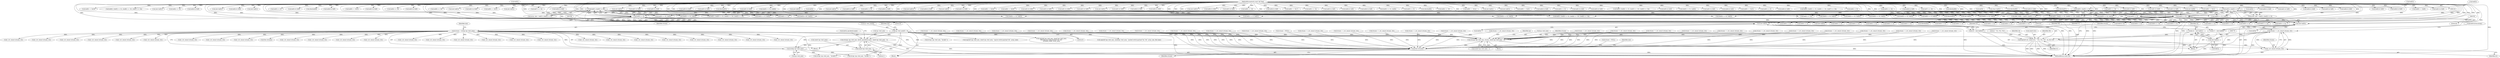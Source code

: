 digraph "0_radare2_f41e941341e44aa86edd4483c4487ec09a074257@pointer" {
"1000805" [label="(Call,strasm = r_str_concat (strasm, str))"];
"1000807" [label="(Call,r_str_concat (strasm, str))"];
"1000375" [label="(Call,strasm = strdup (op->buf_asm))"];
"1000377" [label="(Call,strdup (op->buf_asm))"];
"1000360" [label="(Call,strncpy (op->buf_asm, dalvik_opcodes[i].name, sizeof (op->buf_asm) - 1))"];
"1000159" [label="(Call,op->buf_asm[0] = 0)"];
"1000369" [label="(Call,sizeof (op->buf_asm) - 1)"];
"1000797" [label="(Call,snprintf (str, sizeof (str), \" v%i, v%i, v%i\", vA, vB, vC))"];
"1000776" [label="(Call,vA = (int) buf[1])"];
"1000778" [label="(Call,(int) buf[1])"];
"1000129" [label="(MethodParameterIn,const ut8 *buf)"];
"1000783" [label="(Call,vB = (int) buf[2])"];
"1000785" [label="(Call,(int) buf[2])"];
"1000183" [label="(Call,buf[2] | (buf[3] << 8))"];
"1000187" [label="(Call,buf[3] << 8)"];
"1000246" [label="(Call,buf[2] | (buf[3] << 8))"];
"1000250" [label="(Call,buf[3] << 8)"];
"1000288" [label="(Call,buf[2] | (buf[3] << 8))"];
"1000292" [label="(Call,buf[3] << 8)"];
"1000790" [label="(Call,vC = (int) buf[3])"];
"1000792" [label="(Call,(int) buf[3])"];
"1002136" [label="(Call,strncpy (op->buf_asm, strasm, sizeof (op->buf_asm) - 1))"];
"1002198" [label="(Call,free (strasm))"];
"1000801" [label="(Literal,\" v%i, v%i, v%i\")"];
"1001909" [label="(Call,buf[3] << 8)"];
"1000769" [label="(Call,strasm = r_str_concat (strasm, str))"];
"1000666" [label="(Call,buf[0] == 0x19)"];
"1000778" [label="(Call,(int) buf[1])"];
"1000195" [label="(Call,buf[4] | (buf[5] << 8) | (buf[6] << 16) | (buf[7] << 24))"];
"1000498" [label="(Call,(int) buf[1])"];
"1002198" [label="(Call,free (strasm))"];
"1000600" [label="(Call,buf[4] << 16)"];
"1002135" [label="(Block,)"];
"1002127" [label="(Call,strasm = NULL)"];
"1001306" [label="(Call,buf[4] & 0x0f)"];
"1000382" [label="(Identifier,size)"];
"1001258" [label="(Call,buf[3] << 8)"];
"1000897" [label="(Call,strasm = r_str_concat (strasm, str))"];
"1000438" [label="(Call,buf[3] << 8)"];
"1000430" [label="(Call,(int) buf[1])"];
"1001103" [label="(Call,buf[4] & 0x0f)"];
"1001188" [label="(Call,strasm = r_str_concat (strasm, str))"];
"1001198" [label="(Call,(int) buf[1])"];
"1000883" [label="(Call,strasm = r_str_concat (strasm, str))"];
"1000866" [label="(Call,(buf[3] << 8) | buf[2])"];
"1000489" [label="(Call,strasm = r_str_concat (strasm, str))"];
"1000716" [label="(Call,(llint)buf[3])"];
"1000251" [label="(Call,buf[3])"];
"1000809" [label="(Identifier,str)"];
"1001217" [label="(Call,buf[5] << 8)"];
"1001158" [label="(Call,buf[5] & 0x0f)"];
"1000724" [label="(Call,(llint)buf[4])"];
"1001109" [label="(Call,buf[4] & 0xf0)"];
"1001502" [label="(Call,r_str_concat (strasm, str))"];
"1001789" [label="(Call,(buf[3] << 8) | buf[2])"];
"1000378" [label="(Call,op->buf_asm)"];
"1000131" [label="(Block,)"];
"1001651" [label="(Call,buf[0] == 0x23)"];
"1000423" [label="(Call,r_str_concat (strasm, str))"];
"1001364" [label="(Call,r_str_concat (strasm, str))"];
"1001062" [label="(Call,buf[1] & 0x0f)"];
"1000798" [label="(Identifier,str)"];
"1000558" [label="(Call,buf[3] << 8)"];
"1000785" [label="(Call,(int) buf[2])"];
"1000777" [label="(Identifier,vA)"];
"1000188" [label="(Call,buf[3])"];
"1002199" [label="(Identifier,strasm)"];
"1000966" [label="(Call,buf[4] << 16)"];
"1001342" [label="(Call,buf[5] & 0x0f)"];
"1001389" [label="(Call,(buf[3] << 8) | buf[2])"];
"1001636" [label="(Call,buf[3] << 8)"];
"1000181" [label="(Call,array_size = buf[2] | (buf[3] << 8))"];
"1002150" [label="(Identifier,op)"];
"1000311" [label="(Call,buf[6] << 16)"];
"1000321" [label="(Call,snprintf (op->buf_asm, sizeof (op->buf_asm),\n\t\t\t\t\t\"fill-array-data-payload %d, %d\",\n\t\t\t\t\telem_width, array_size))"];
"1001782" [label="(Call,(int) buf[1])"];
"1000421" [label="(Call,strasm = r_str_concat (strasm, str))"];
"1000377" [label="(Call,strdup (op->buf_asm))"];
"1001619" [label="(Call,buf[1] & 0x0f)"];
"1001440" [label="(Call,buf[0] == 0x22)"];
"1000700" [label="(Call,(int) buf[1])"];
"1000361" [label="(Call,op->buf_asm)"];
"1000246" [label="(Call,buf[2] | (buf[3] << 8))"];
"1000955" [label="(Call,buf[2] | (buf[3] << 8) | (buf[4] << 16) | (buf[5] << 24))"];
"1001004" [label="(Call,buf[3] << 8)"];
"1001003" [label="(Call,buf[3] << 8 | buf[2])"];
"1000316" [label="(Call,buf[7] << 24)"];
"1002018" [label="(Call,buf[4] & 0xf0)"];
"1000807" [label="(Call,r_str_concat (strasm, str))"];
"1000165" [label="(Literal,0)"];
"1000463" [label="(Call,buf[3] << 8)"];
"1000594" [label="(Call,buf[3] << 8)"];
"1001573" [label="(Call,(int) buf[1])"];
"1000804" [label="(Identifier,vC)"];
"1001509" [label="(Call,buf[1] & 0x0f)"];
"1000247" [label="(Call,buf[2])"];
"1001051" [label="(Call,strasm = r_str_concat (strasm, str))"];
"1001030" [label="(Call,buf[2] | (buf[3] << 8) | (buf[4] << 16) | (buf[5] << 24))"];
"1000289" [label="(Call,buf[2])"];
"1001318" [label="(Call,buf[5] & 0x0f)"];
"1000917" [label="(Call,strasm = r_str_concat (strasm, str))"];
"1000909" [label="(Call,buf[3] << 8)"];
"1001179" [label="(Call,r_str_concat (strasm, str))"];
"1001969" [label="(Call,buf[5] & 0x0f)"];
"1000509" [label="(Call,strasm = r_str_concat (strasm, str))"];
"1001635" [label="(Call,(buf[3] << 8) | buf[2])"];
"1002137" [label="(Call,op->buf_asm)"];
"1000216" [label="(Call,snprintf (op->buf_asm, sizeof(op->buf_asm), \"packed-switch-payload %d, %d\", array_size, first_key))"];
"1000360" [label="(Call,strncpy (op->buf_asm, dalvik_opcodes[i].name, sizeof (op->buf_asm) - 1))"];
"1001612" [label="(Call,r_str_concat (strasm, str))"];
"1001348" [label="(Call,buf[5] & 0xf0)"];
"1000790" [label="(Call,vC = (int) buf[3])"];
"1000732" [label="(Call,(llint)buf[5])"];
"1000850" [label="(Call,buf[1] & 0x0f)"];
"1000944" [label="(Call,strasm = r_str_concat (strasm, str))"];
"1001800" [label="(Call,(buf[5] << 8) | buf[4])"];
"1000636" [label="(Call,strasm = r_str_concat (strasm, str))"];
"1001747" [label="(Call,buf[2] << 24)"];
"1000808" [label="(Identifier,strasm)"];
"1001382" [label="(Call,(int) buf[1])"];
"1000359" [label="(Block,)"];
"1001070" [label="(Call,buf[3] << 8)"];
"1001205" [label="(Call,(buf[3] << 8) | buf[2])"];
"1000805" [label="(Call,strasm = r_str_concat (strasm, str))"];
"1000814" [label="(Call,(int) buf[1])"];
"1002024" [label="(Call,buf[5] & 0x0f)"];
"1000375" [label="(Call,strasm = strdup (op->buf_asm))"];
"1001790" [label="(Call,buf[3] << 8)"];
"1000474" [label="(Call,buf[5] << 8)"];
"1001926" [label="(Call,buf[4] & 0x0f)"];
"1000843" [label="(Call,r_str_concat (strasm, str))"];
"1000936" [label="(Call,buf[3] << 8)"];
"1000286" [label="(Call,elem_width = buf[2] | (buf[3] << 8))"];
"1000455" [label="(Call,r_str_concat (strasm, str))"];
"1001722" [label="(Call,(int) buf[1])"];
"1001275" [label="(Call,buf[4] & 0x0f)"];
"1000548" [label="(Call,(int) buf[1])"];
"1000985" [label="(Call,buf[1] & 0x0f)"];
"1000655" [label="(Call,buf[2] << 16)"];
"1002054" [label="(Call,buf[0] == 0x24)"];
"1001646" [label="(Call,buf[0] == 0x20)"];
"1000526" [label="(Call,buf[1] & 0xf0)"];
"1001164" [label="(Call,buf[5] & 0xf0)"];
"1001715" [label="(Call,r_str_concat (strasm, str))"];
"1001053" [label="(Call,r_str_concat (strasm, str))"];
"1000370" [label="(Call,sizeof (op->buf_asm))"];
"1000978" [label="(Call,r_str_concat (strasm, str))"];
"1000374" [label="(Literal,1)"];
"1000408" [label="(Call,buf[1] & 0xf0)"];
"1000858" [label="(Call,buf[1] & 0xf0)"];
"1000250" [label="(Call,buf[3] << 8)"];
"1001021" [label="(Call,(int) buf[1])"];
"1001249" [label="(Call,buf[1] & 0xf0)"];
"1001566" [label="(Call,r_str_concat (strasm, str))"];
"1001152" [label="(Call,buf[4] & 0xf0)"];
"1001091" [label="(Call,buf[4] & 0x0f)"];
"1000828" [label="(Call,(int) buf[3])"];
"1000191" [label="(Literal,8)"];
"1001525" [label="(Call,(buf[3]<<8) | buf[2])"];
"1001257" [label="(Call,(buf[3] << 8) | buf[2])"];
"1000791" [label="(Identifier,vC)"];
"1000926" [label="(Call,(int) buf[1])"];
"1001944" [label="(Call,buf[4] & 0xf0)"];
"1000511" [label="(Call,r_str_concat (strasm, str))"];
"1002036" [label="(Call,buf[1] & 0x0f)"];
"1001373" [label="(Call,strasm = r_str_concat (strasm, str))"];
"1000206" [label="(Call,buf[6] << 16)"];
"1000908" [label="(Call,buf[3] << 8 | buf[2])"];
"1001312" [label="(Call,buf[4] & 0xf0)"];
"1000802" [label="(Identifier,vA)"];
"1000792" [label="(Call,(int) buf[3])"];
"1000611" [label="(Call,buf[0] == 0x17)"];
"1000187" [label="(Call,buf[3] << 8)"];
"1000971" [label="(Call,buf[5] << 24)"];
"1000557" [label="(Call,(buf[3] << 8) | buf[2])"];
"1001999" [label="(Call,buf[5] & 0xf0)"];
"1001293" [label="(Call,buf[4] & 0xf0)"];
"1001981" [label="(Call,buf[4] & 0x0f)"];
"1000473" [label="(Call,(buf[5] << 8) | buf[4])"];
"1000305" [label="(Call,buf[5] << 8)"];
"1000740" [label="(Call,(llint)buf[6])"];
"1001713" [label="(Call,strasm = r_str_concat (strasm, str))"];
"1001041" [label="(Call,buf[4] << 16)"];
"1000292" [label="(Call,buf[3] << 8)"];
"1001069" [label="(Call,(buf[3] << 8) | buf[2])"];
"1001399" [label="(Call,buf[0] == 0x1a)"];
"1000582" [label="(Call,(int) buf[1])"];
"1000784" [label="(Identifier,vB)"];
"1000935" [label="(Call,buf[3] << 8 | buf[2])"];
"1000645" [label="(Call,(int) buf[1])"];
"1000946" [label="(Call,r_str_concat (strasm, str))"];
"1000976" [label="(Call,strasm = r_str_concat (strasm, str))"];
"1000129" [label="(MethodParameterIn,const ut8 *buf)"];
"1001435" [label="(Call,buf[0] == 0x1f)"];
"1000539" [label="(Call,strasm = r_str_concat (strasm, str))"];
"1000803" [label="(Identifier,vB)"];
"1001888" [label="(Call,strasm = r_str_concat (strasm, str))"];
"1001957" [label="(Call,buf[4] & 0x0f)"];
"1000376" [label="(Identifier,strasm)"];
"1000885" [label="(Call,r_str_concat (strasm, str))"];
"1000200" [label="(Call,buf[5] << 8)"];
"1000797" [label="(Call,snprintf (str, sizeof (str), \" v%i, v%i, v%i\", vA, vB, vC))"];
"1000993" [label="(Call,buf[1] & 0xf0)"];
"1001134" [label="(Call,buf[5] & 0x0f)"];
"1001731" [label="(Call,buf[5] | (buf[4] << 8) | (buf[3] << 16) | (buf[2] << 24))"];
"1002136" [label="(Call,strncpy (op->buf_asm, strasm, sizeof (op->buf_asm) - 1))"];
"1001993" [label="(Call,buf[5] & 0x0f)"];
"1000794" [label="(Call,buf[3])"];
"1001610" [label="(Call,strasm = r_str_concat (strasm, str))"];
"1001216" [label="(Call,(buf[5] << 8) | buf[4])"];
"1000806" [label="(Identifier,strasm)"];
"1000369" [label="(Call,sizeof (op->buf_asm) - 1)"];
"1001581" [label="(Call,buf[3] << 8)"];
"1000184" [label="(Call,buf[2])"];
"1001773" [label="(Call,strasm = r_str_concat (strasm, str))"];
"1001517" [label="(Call,buf[1] & 0xf0)"];
"1000244" [label="(Call,array_size = buf[2] | (buf[3] << 8))"];
"1001287" [label="(Call,buf[4] & 0x0f)"];
"1001810" [label="(Call,buf[0] == 0x25)"];
"1001564" [label="(Call,strasm = r_str_concat (strasm, str))"];
"1002050" [label="(Call,r_str_concat (strasm, str))"];
"1001801" [label="(Call,buf[5] << 8)"];
"1000638" [label="(Call,r_str_concat (strasm, str))"];
"1001890" [label="(Call,r_str_concat (strasm, str))"];
"1001237" [label="(Call,strasm = r_str_concat (strasm, str))"];
"1001526" [label="(Call,buf[3]<<8)"];
"1001987" [label="(Call,buf[4] & 0xf0)"];
"1000300" [label="(Call,buf[4] | (buf[5] << 8) | (buf[6] << 16) | (buf[7] << 24))"];
"1001736" [label="(Call,buf[4] << 8)"];
"1000293" [label="(Call,buf[3])"];
"1000960" [label="(Call,buf[3] << 8)"];
"1001580" [label="(Call,(buf[3] << 8) | buf[2])"];
"1000867" [label="(Call,buf[3] << 8)"];
"1000453" [label="(Call,strasm = r_str_concat (strasm, str))"];
"1001046" [label="(Call,buf[5] << 24)"];
"1000899" [label="(Call,r_str_concat (strasm, str))"];
"1002202" [label="(MethodReturn,static int)"];
"1000160" [label="(Call,op->buf_asm[0])"];
"1001775" [label="(Call,r_str_concat (strasm, str))"];
"1002140" [label="(Identifier,strasm)"];
"1001908" [label="(Call,(buf[3] << 8) | buf[2])"];
"1001963" [label="(Call,buf[4] & 0xf0)"];
"1000693" [label="(Call,r_str_concat (strasm, str))"];
"1000211" [label="(Call,buf[7] << 24)"];
"1002141" [label="(Call,sizeof (op->buf_asm) - 1)"];
"1001742" [label="(Call,buf[3] << 16)"];
"1000541" [label="(Call,r_str_concat (strasm, str))"];
"1000394" [label="(Block,)"];
"1000810" [label="(ControlStructure,break;)"];
"1000288" [label="(Call,buf[2] | (buf[3] << 8))"];
"1000756" [label="(Call,(llint)buf[8])"];
"1000783" [label="(Call,vB = (int) buf[2])"];
"1001500" [label="(Call,strasm = r_str_concat (strasm, str))"];
"1002172" [label="(Call,strcpy (op->buf_asm, \"invalid \"))"];
"1000183" [label="(Call,buf[2] | (buf[3] << 8))"];
"1002161" [label="(Call,strcpy (op->buf_asm , \"invalid\"))"];
"1000589" [label="(Call,buf[2] | (buf[3] << 8) | (buf[4] << 16) | (buf[5] << 24))"];
"1000255" [label="(Call,snprintf (op->buf_asm, sizeof (op->buf_asm), \"sparse-switch-payload %d\", array_size))"];
"1000296" [label="(Literal,8)"];
"1000841" [label="(Call,strasm = r_str_concat (strasm, str))"];
"1000352" [label="(Call,strasm = NULL)"];
"1000462" [label="(Call,(buf[3] << 8) | buf[2])"];
"1000892" [label="(Call,(char) buf[1])"];
"1000763" [label="(Call,(llint)buf[9])"];
"1002201" [label="(Identifier,size)"];
"1001128" [label="(Call,buf[4] & 0xf0)"];
"1001206" [label="(Call,buf[3] << 8)"];
"1002125" [label="(Call,free (strasm))"];
"1001014" [label="(Call,r_str_concat (strasm, str))"];
"1000169" [label="(Identifier,buf)"];
"1000799" [label="(Call,sizeof (str))"];
"1002110" [label="(Call,strasm = r_str_concat (strasm, str))"];
"1000919" [label="(Call,r_str_concat (strasm, str))"];
"1000437" [label="(Call,(buf[3] << 8) | buf[2])"];
"1000575" [label="(Call,r_str_concat (strasm, str))"];
"1000748" [label="(Call,(llint)buf[7])"];
"1000491" [label="(Call,r_str_concat (strasm, str))"];
"1001035" [label="(Call,buf[3] << 8)"];
"1000605" [label="(Call,buf[5] << 24)"];
"1000780" [label="(Call,buf[1])"];
"1001012" [label="(Call,strasm = r_str_concat (strasm, str))"];
"1000771" [label="(Call,r_str_concat (strasm, str))"];
"1001239" [label="(Call,r_str_concat (strasm, str))"];
"1001122" [label="(Call,buf[4] & 0x0f)"];
"1000660" [label="(Call,buf[3] << 24)"];
"1000573" [label="(Call,strasm = r_str_concat (strasm, str))"];
"1000518" [label="(Call,buf[1] & 0x0f)"];
"1001627" [label="(Call,buf[1] & 0xf0)"];
"1000691" [label="(Call,strasm = r_str_concat (strasm, str))"];
"1000159" [label="(Call,op->buf_asm[0] = 0)"];
"1000142" [label="(Call,(int) buf[0])"];
"1001429" [label="(Call,buf[0] == 0x1c)"];
"1001330" [label="(Call,buf[4] & 0x0f)"];
"1001900" [label="(Call,buf[1] & 0xf0)"];
"1002012" [label="(Call,buf[4] & 0x0f)"];
"1002030" [label="(Call,buf[5] & 0xf0)"];
"1000787" [label="(Call,buf[2])"];
"1001336" [label="(Call,buf[4] & 0xf0)"];
"1000709" [label="(Call,(llint)buf[2])"];
"1000821" [label="(Call,(int) buf[2])"];
"1000254" [label="(Literal,8)"];
"1001146" [label="(Call,buf[4] & 0x0f)"];
"1000776" [label="(Call,vA = (int) buf[1])"];
"1001938" [label="(Call,buf[4] & 0x0f)"];
"1002120" [label="(Call,strcpy (op->buf_asm, \"invalid \"))"];
"1001390" [label="(Call,buf[3] << 8)"];
"1000167" [label="(Call,buf[0] == 0x00)"];
"1000400" [label="(Call,buf[1] & 0x0f)"];
"1000364" [label="(Call,dalvik_opcodes[i].name)"];
"1000805" -> "1000394"  [label="AST: "];
"1000805" -> "1000807"  [label="CFG: "];
"1000806" -> "1000805"  [label="AST: "];
"1000807" -> "1000805"  [label="AST: "];
"1000810" -> "1000805"  [label="CFG: "];
"1000805" -> "1002202"  [label="DDG: "];
"1000807" -> "1000805"  [label="DDG: "];
"1000807" -> "1000805"  [label="DDG: "];
"1000805" -> "1002136"  [label="DDG: "];
"1000805" -> "1002198"  [label="DDG: "];
"1000807" -> "1000809"  [label="CFG: "];
"1000808" -> "1000807"  [label="AST: "];
"1000809" -> "1000807"  [label="AST: "];
"1000807" -> "1002202"  [label="DDG: "];
"1000375" -> "1000807"  [label="DDG: "];
"1000797" -> "1000807"  [label="DDG: "];
"1000375" -> "1000359"  [label="AST: "];
"1000375" -> "1000377"  [label="CFG: "];
"1000376" -> "1000375"  [label="AST: "];
"1000377" -> "1000375"  [label="AST: "];
"1000382" -> "1000375"  [label="CFG: "];
"1000375" -> "1002202"  [label="DDG: "];
"1000377" -> "1000375"  [label="DDG: "];
"1000375" -> "1000423"  [label="DDG: "];
"1000375" -> "1000455"  [label="DDG: "];
"1000375" -> "1000491"  [label="DDG: "];
"1000375" -> "1000511"  [label="DDG: "];
"1000375" -> "1000541"  [label="DDG: "];
"1000375" -> "1000575"  [label="DDG: "];
"1000375" -> "1000638"  [label="DDG: "];
"1000375" -> "1000693"  [label="DDG: "];
"1000375" -> "1000771"  [label="DDG: "];
"1000375" -> "1000843"  [label="DDG: "];
"1000375" -> "1000885"  [label="DDG: "];
"1000375" -> "1000899"  [label="DDG: "];
"1000375" -> "1000919"  [label="DDG: "];
"1000375" -> "1000946"  [label="DDG: "];
"1000375" -> "1000978"  [label="DDG: "];
"1000375" -> "1001014"  [label="DDG: "];
"1000375" -> "1001053"  [label="DDG: "];
"1000375" -> "1001179"  [label="DDG: "];
"1000375" -> "1001239"  [label="DDG: "];
"1000375" -> "1001364"  [label="DDG: "];
"1000375" -> "1001502"  [label="DDG: "];
"1000375" -> "1001566"  [label="DDG: "];
"1000375" -> "1001612"  [label="DDG: "];
"1000375" -> "1001715"  [label="DDG: "];
"1000375" -> "1001775"  [label="DDG: "];
"1000375" -> "1001890"  [label="DDG: "];
"1000375" -> "1002050"  [label="DDG: "];
"1000375" -> "1002125"  [label="DDG: "];
"1000375" -> "1002136"  [label="DDG: "];
"1000375" -> "1002198"  [label="DDG: "];
"1000377" -> "1000378"  [label="CFG: "];
"1000378" -> "1000377"  [label="AST: "];
"1000360" -> "1000377"  [label="DDG: "];
"1000159" -> "1000377"  [label="DDG: "];
"1000377" -> "1002120"  [label="DDG: "];
"1000377" -> "1002161"  [label="DDG: "];
"1000360" -> "1000359"  [label="AST: "];
"1000360" -> "1000369"  [label="CFG: "];
"1000361" -> "1000360"  [label="AST: "];
"1000364" -> "1000360"  [label="AST: "];
"1000369" -> "1000360"  [label="AST: "];
"1000376" -> "1000360"  [label="CFG: "];
"1000360" -> "1002202"  [label="DDG: "];
"1000360" -> "1002202"  [label="DDG: "];
"1000360" -> "1002202"  [label="DDG: "];
"1000159" -> "1000360"  [label="DDG: "];
"1000369" -> "1000360"  [label="DDG: "];
"1000159" -> "1000131"  [label="AST: "];
"1000159" -> "1000165"  [label="CFG: "];
"1000160" -> "1000159"  [label="AST: "];
"1000165" -> "1000159"  [label="AST: "];
"1000169" -> "1000159"  [label="CFG: "];
"1000159" -> "1002202"  [label="DDG: "];
"1000159" -> "1000216"  [label="DDG: "];
"1000159" -> "1000255"  [label="DDG: "];
"1000159" -> "1000321"  [label="DDG: "];
"1000159" -> "1002120"  [label="DDG: "];
"1000159" -> "1002136"  [label="DDG: "];
"1000159" -> "1002161"  [label="DDG: "];
"1000159" -> "1002172"  [label="DDG: "];
"1000369" -> "1000374"  [label="CFG: "];
"1000370" -> "1000369"  [label="AST: "];
"1000374" -> "1000369"  [label="AST: "];
"1000797" -> "1000394"  [label="AST: "];
"1000797" -> "1000804"  [label="CFG: "];
"1000798" -> "1000797"  [label="AST: "];
"1000799" -> "1000797"  [label="AST: "];
"1000801" -> "1000797"  [label="AST: "];
"1000802" -> "1000797"  [label="AST: "];
"1000803" -> "1000797"  [label="AST: "];
"1000804" -> "1000797"  [label="AST: "];
"1000806" -> "1000797"  [label="CFG: "];
"1000797" -> "1002202"  [label="DDG: "];
"1000797" -> "1002202"  [label="DDG: "];
"1000797" -> "1002202"  [label="DDG: "];
"1000797" -> "1002202"  [label="DDG: "];
"1000776" -> "1000797"  [label="DDG: "];
"1000783" -> "1000797"  [label="DDG: "];
"1000790" -> "1000797"  [label="DDG: "];
"1000776" -> "1000394"  [label="AST: "];
"1000776" -> "1000778"  [label="CFG: "];
"1000777" -> "1000776"  [label="AST: "];
"1000778" -> "1000776"  [label="AST: "];
"1000784" -> "1000776"  [label="CFG: "];
"1000776" -> "1002202"  [label="DDG: "];
"1000778" -> "1000776"  [label="DDG: "];
"1000778" -> "1000780"  [label="CFG: "];
"1000779" -> "1000778"  [label="AST: "];
"1000780" -> "1000778"  [label="AST: "];
"1000778" -> "1002202"  [label="DDG: "];
"1000129" -> "1000778"  [label="DDG: "];
"1000129" -> "1000126"  [label="AST: "];
"1000129" -> "1002202"  [label="DDG: "];
"1000129" -> "1000142"  [label="DDG: "];
"1000129" -> "1000167"  [label="DDG: "];
"1000129" -> "1000183"  [label="DDG: "];
"1000129" -> "1000187"  [label="DDG: "];
"1000129" -> "1000195"  [label="DDG: "];
"1000129" -> "1000200"  [label="DDG: "];
"1000129" -> "1000206"  [label="DDG: "];
"1000129" -> "1000211"  [label="DDG: "];
"1000129" -> "1000246"  [label="DDG: "];
"1000129" -> "1000250"  [label="DDG: "];
"1000129" -> "1000288"  [label="DDG: "];
"1000129" -> "1000292"  [label="DDG: "];
"1000129" -> "1000300"  [label="DDG: "];
"1000129" -> "1000305"  [label="DDG: "];
"1000129" -> "1000311"  [label="DDG: "];
"1000129" -> "1000316"  [label="DDG: "];
"1000129" -> "1000400"  [label="DDG: "];
"1000129" -> "1000408"  [label="DDG: "];
"1000129" -> "1000430"  [label="DDG: "];
"1000129" -> "1000438"  [label="DDG: "];
"1000129" -> "1000437"  [label="DDG: "];
"1000129" -> "1000463"  [label="DDG: "];
"1000129" -> "1000462"  [label="DDG: "];
"1000129" -> "1000474"  [label="DDG: "];
"1000129" -> "1000473"  [label="DDG: "];
"1000129" -> "1000498"  [label="DDG: "];
"1000129" -> "1000518"  [label="DDG: "];
"1000129" -> "1000526"  [label="DDG: "];
"1000129" -> "1000548"  [label="DDG: "];
"1000129" -> "1000558"  [label="DDG: "];
"1000129" -> "1000557"  [label="DDG: "];
"1000129" -> "1000582"  [label="DDG: "];
"1000129" -> "1000589"  [label="DDG: "];
"1000129" -> "1000594"  [label="DDG: "];
"1000129" -> "1000600"  [label="DDG: "];
"1000129" -> "1000605"  [label="DDG: "];
"1000129" -> "1000611"  [label="DDG: "];
"1000129" -> "1000645"  [label="DDG: "];
"1000129" -> "1000655"  [label="DDG: "];
"1000129" -> "1000660"  [label="DDG: "];
"1000129" -> "1000666"  [label="DDG: "];
"1000129" -> "1000700"  [label="DDG: "];
"1000129" -> "1000709"  [label="DDG: "];
"1000129" -> "1000716"  [label="DDG: "];
"1000129" -> "1000724"  [label="DDG: "];
"1000129" -> "1000732"  [label="DDG: "];
"1000129" -> "1000740"  [label="DDG: "];
"1000129" -> "1000748"  [label="DDG: "];
"1000129" -> "1000756"  [label="DDG: "];
"1000129" -> "1000763"  [label="DDG: "];
"1000129" -> "1000785"  [label="DDG: "];
"1000129" -> "1000792"  [label="DDG: "];
"1000129" -> "1000814"  [label="DDG: "];
"1000129" -> "1000821"  [label="DDG: "];
"1000129" -> "1000828"  [label="DDG: "];
"1000129" -> "1000850"  [label="DDG: "];
"1000129" -> "1000858"  [label="DDG: "];
"1000129" -> "1000867"  [label="DDG: "];
"1000129" -> "1000866"  [label="DDG: "];
"1000129" -> "1000892"  [label="DDG: "];
"1000129" -> "1000909"  [label="DDG: "];
"1000129" -> "1000908"  [label="DDG: "];
"1000129" -> "1000926"  [label="DDG: "];
"1000129" -> "1000936"  [label="DDG: "];
"1000129" -> "1000935"  [label="DDG: "];
"1000129" -> "1000955"  [label="DDG: "];
"1000129" -> "1000960"  [label="DDG: "];
"1000129" -> "1000966"  [label="DDG: "];
"1000129" -> "1000971"  [label="DDG: "];
"1000129" -> "1000985"  [label="DDG: "];
"1000129" -> "1000993"  [label="DDG: "];
"1000129" -> "1001004"  [label="DDG: "];
"1000129" -> "1001003"  [label="DDG: "];
"1000129" -> "1001021"  [label="DDG: "];
"1000129" -> "1001030"  [label="DDG: "];
"1000129" -> "1001035"  [label="DDG: "];
"1000129" -> "1001041"  [label="DDG: "];
"1000129" -> "1001046"  [label="DDG: "];
"1000129" -> "1001062"  [label="DDG: "];
"1000129" -> "1001070"  [label="DDG: "];
"1000129" -> "1001069"  [label="DDG: "];
"1000129" -> "1001091"  [label="DDG: "];
"1000129" -> "1001103"  [label="DDG: "];
"1000129" -> "1001109"  [label="DDG: "];
"1000129" -> "1001122"  [label="DDG: "];
"1000129" -> "1001128"  [label="DDG: "];
"1000129" -> "1001134"  [label="DDG: "];
"1000129" -> "1001146"  [label="DDG: "];
"1000129" -> "1001152"  [label="DDG: "];
"1000129" -> "1001158"  [label="DDG: "];
"1000129" -> "1001164"  [label="DDG: "];
"1000129" -> "1001198"  [label="DDG: "];
"1000129" -> "1001206"  [label="DDG: "];
"1000129" -> "1001205"  [label="DDG: "];
"1000129" -> "1001217"  [label="DDG: "];
"1000129" -> "1001216"  [label="DDG: "];
"1000129" -> "1001249"  [label="DDG: "];
"1000129" -> "1001258"  [label="DDG: "];
"1000129" -> "1001257"  [label="DDG: "];
"1000129" -> "1001275"  [label="DDG: "];
"1000129" -> "1001287"  [label="DDG: "];
"1000129" -> "1001293"  [label="DDG: "];
"1000129" -> "1001306"  [label="DDG: "];
"1000129" -> "1001312"  [label="DDG: "];
"1000129" -> "1001318"  [label="DDG: "];
"1000129" -> "1001330"  [label="DDG: "];
"1000129" -> "1001336"  [label="DDG: "];
"1000129" -> "1001342"  [label="DDG: "];
"1000129" -> "1001348"  [label="DDG: "];
"1000129" -> "1001382"  [label="DDG: "];
"1000129" -> "1001390"  [label="DDG: "];
"1000129" -> "1001389"  [label="DDG: "];
"1000129" -> "1001399"  [label="DDG: "];
"1000129" -> "1001429"  [label="DDG: "];
"1000129" -> "1001435"  [label="DDG: "];
"1000129" -> "1001440"  [label="DDG: "];
"1000129" -> "1001509"  [label="DDG: "];
"1000129" -> "1001517"  [label="DDG: "];
"1000129" -> "1001526"  [label="DDG: "];
"1000129" -> "1001525"  [label="DDG: "];
"1000129" -> "1001573"  [label="DDG: "];
"1000129" -> "1001581"  [label="DDG: "];
"1000129" -> "1001580"  [label="DDG: "];
"1000129" -> "1001619"  [label="DDG: "];
"1000129" -> "1001627"  [label="DDG: "];
"1000129" -> "1001636"  [label="DDG: "];
"1000129" -> "1001635"  [label="DDG: "];
"1000129" -> "1001646"  [label="DDG: "];
"1000129" -> "1001651"  [label="DDG: "];
"1000129" -> "1001722"  [label="DDG: "];
"1000129" -> "1001731"  [label="DDG: "];
"1000129" -> "1001736"  [label="DDG: "];
"1000129" -> "1001742"  [label="DDG: "];
"1000129" -> "1001747"  [label="DDG: "];
"1000129" -> "1001782"  [label="DDG: "];
"1000129" -> "1001790"  [label="DDG: "];
"1000129" -> "1001789"  [label="DDG: "];
"1000129" -> "1001801"  [label="DDG: "];
"1000129" -> "1001800"  [label="DDG: "];
"1000129" -> "1001810"  [label="DDG: "];
"1000129" -> "1001900"  [label="DDG: "];
"1000129" -> "1001909"  [label="DDG: "];
"1000129" -> "1001908"  [label="DDG: "];
"1000129" -> "1001926"  [label="DDG: "];
"1000129" -> "1001938"  [label="DDG: "];
"1000129" -> "1001944"  [label="DDG: "];
"1000129" -> "1001957"  [label="DDG: "];
"1000129" -> "1001963"  [label="DDG: "];
"1000129" -> "1001969"  [label="DDG: "];
"1000129" -> "1001981"  [label="DDG: "];
"1000129" -> "1001987"  [label="DDG: "];
"1000129" -> "1001993"  [label="DDG: "];
"1000129" -> "1001999"  [label="DDG: "];
"1000129" -> "1002012"  [label="DDG: "];
"1000129" -> "1002018"  [label="DDG: "];
"1000129" -> "1002024"  [label="DDG: "];
"1000129" -> "1002030"  [label="DDG: "];
"1000129" -> "1002036"  [label="DDG: "];
"1000129" -> "1002054"  [label="DDG: "];
"1000783" -> "1000394"  [label="AST: "];
"1000783" -> "1000785"  [label="CFG: "];
"1000784" -> "1000783"  [label="AST: "];
"1000785" -> "1000783"  [label="AST: "];
"1000791" -> "1000783"  [label="CFG: "];
"1000783" -> "1002202"  [label="DDG: "];
"1000785" -> "1000783"  [label="DDG: "];
"1000785" -> "1000787"  [label="CFG: "];
"1000786" -> "1000785"  [label="AST: "];
"1000787" -> "1000785"  [label="AST: "];
"1000785" -> "1002202"  [label="DDG: "];
"1000183" -> "1000785"  [label="DDG: "];
"1000246" -> "1000785"  [label="DDG: "];
"1000288" -> "1000785"  [label="DDG: "];
"1000183" -> "1000181"  [label="AST: "];
"1000183" -> "1000187"  [label="CFG: "];
"1000184" -> "1000183"  [label="AST: "];
"1000187" -> "1000183"  [label="AST: "];
"1000181" -> "1000183"  [label="CFG: "];
"1000183" -> "1002202"  [label="DDG: "];
"1000183" -> "1002202"  [label="DDG: "];
"1000183" -> "1000181"  [label="DDG: "];
"1000183" -> "1000181"  [label="DDG: "];
"1000187" -> "1000183"  [label="DDG: "];
"1000187" -> "1000183"  [label="DDG: "];
"1000183" -> "1000437"  [label="DDG: "];
"1000183" -> "1000462"  [label="DDG: "];
"1000183" -> "1000557"  [label="DDG: "];
"1000183" -> "1000589"  [label="DDG: "];
"1000183" -> "1000655"  [label="DDG: "];
"1000183" -> "1000709"  [label="DDG: "];
"1000183" -> "1000821"  [label="DDG: "];
"1000183" -> "1000866"  [label="DDG: "];
"1000183" -> "1000908"  [label="DDG: "];
"1000183" -> "1000935"  [label="DDG: "];
"1000183" -> "1000955"  [label="DDG: "];
"1000183" -> "1001003"  [label="DDG: "];
"1000183" -> "1001030"  [label="DDG: "];
"1000183" -> "1001069"  [label="DDG: "];
"1000183" -> "1001205"  [label="DDG: "];
"1000183" -> "1001257"  [label="DDG: "];
"1000183" -> "1001389"  [label="DDG: "];
"1000183" -> "1001525"  [label="DDG: "];
"1000183" -> "1001580"  [label="DDG: "];
"1000183" -> "1001635"  [label="DDG: "];
"1000183" -> "1001747"  [label="DDG: "];
"1000183" -> "1001789"  [label="DDG: "];
"1000183" -> "1001908"  [label="DDG: "];
"1000187" -> "1000191"  [label="CFG: "];
"1000188" -> "1000187"  [label="AST: "];
"1000191" -> "1000187"  [label="AST: "];
"1000187" -> "1002202"  [label="DDG: "];
"1000187" -> "1000438"  [label="DDG: "];
"1000187" -> "1000463"  [label="DDG: "];
"1000187" -> "1000558"  [label="DDG: "];
"1000187" -> "1000594"  [label="DDG: "];
"1000187" -> "1000660"  [label="DDG: "];
"1000187" -> "1000716"  [label="DDG: "];
"1000187" -> "1000792"  [label="DDG: "];
"1000187" -> "1000828"  [label="DDG: "];
"1000187" -> "1000867"  [label="DDG: "];
"1000187" -> "1000909"  [label="DDG: "];
"1000187" -> "1000936"  [label="DDG: "];
"1000187" -> "1000960"  [label="DDG: "];
"1000187" -> "1001004"  [label="DDG: "];
"1000187" -> "1001035"  [label="DDG: "];
"1000187" -> "1001070"  [label="DDG: "];
"1000187" -> "1001206"  [label="DDG: "];
"1000187" -> "1001258"  [label="DDG: "];
"1000187" -> "1001390"  [label="DDG: "];
"1000187" -> "1001526"  [label="DDG: "];
"1000187" -> "1001581"  [label="DDG: "];
"1000187" -> "1001636"  [label="DDG: "];
"1000187" -> "1001742"  [label="DDG: "];
"1000187" -> "1001790"  [label="DDG: "];
"1000187" -> "1001909"  [label="DDG: "];
"1000246" -> "1000244"  [label="AST: "];
"1000246" -> "1000250"  [label="CFG: "];
"1000247" -> "1000246"  [label="AST: "];
"1000250" -> "1000246"  [label="AST: "];
"1000244" -> "1000246"  [label="CFG: "];
"1000246" -> "1002202"  [label="DDG: "];
"1000246" -> "1002202"  [label="DDG: "];
"1000246" -> "1000244"  [label="DDG: "];
"1000246" -> "1000244"  [label="DDG: "];
"1000250" -> "1000246"  [label="DDG: "];
"1000250" -> "1000246"  [label="DDG: "];
"1000246" -> "1000437"  [label="DDG: "];
"1000246" -> "1000462"  [label="DDG: "];
"1000246" -> "1000557"  [label="DDG: "];
"1000246" -> "1000589"  [label="DDG: "];
"1000246" -> "1000655"  [label="DDG: "];
"1000246" -> "1000709"  [label="DDG: "];
"1000246" -> "1000821"  [label="DDG: "];
"1000246" -> "1000866"  [label="DDG: "];
"1000246" -> "1000908"  [label="DDG: "];
"1000246" -> "1000935"  [label="DDG: "];
"1000246" -> "1000955"  [label="DDG: "];
"1000246" -> "1001003"  [label="DDG: "];
"1000246" -> "1001030"  [label="DDG: "];
"1000246" -> "1001069"  [label="DDG: "];
"1000246" -> "1001205"  [label="DDG: "];
"1000246" -> "1001257"  [label="DDG: "];
"1000246" -> "1001389"  [label="DDG: "];
"1000246" -> "1001525"  [label="DDG: "];
"1000246" -> "1001580"  [label="DDG: "];
"1000246" -> "1001635"  [label="DDG: "];
"1000246" -> "1001747"  [label="DDG: "];
"1000246" -> "1001789"  [label="DDG: "];
"1000246" -> "1001908"  [label="DDG: "];
"1000250" -> "1000254"  [label="CFG: "];
"1000251" -> "1000250"  [label="AST: "];
"1000254" -> "1000250"  [label="AST: "];
"1000250" -> "1002202"  [label="DDG: "];
"1000250" -> "1000438"  [label="DDG: "];
"1000250" -> "1000463"  [label="DDG: "];
"1000250" -> "1000558"  [label="DDG: "];
"1000250" -> "1000594"  [label="DDG: "];
"1000250" -> "1000660"  [label="DDG: "];
"1000250" -> "1000716"  [label="DDG: "];
"1000250" -> "1000792"  [label="DDG: "];
"1000250" -> "1000828"  [label="DDG: "];
"1000250" -> "1000867"  [label="DDG: "];
"1000250" -> "1000909"  [label="DDG: "];
"1000250" -> "1000936"  [label="DDG: "];
"1000250" -> "1000960"  [label="DDG: "];
"1000250" -> "1001004"  [label="DDG: "];
"1000250" -> "1001035"  [label="DDG: "];
"1000250" -> "1001070"  [label="DDG: "];
"1000250" -> "1001206"  [label="DDG: "];
"1000250" -> "1001258"  [label="DDG: "];
"1000250" -> "1001390"  [label="DDG: "];
"1000250" -> "1001526"  [label="DDG: "];
"1000250" -> "1001581"  [label="DDG: "];
"1000250" -> "1001636"  [label="DDG: "];
"1000250" -> "1001742"  [label="DDG: "];
"1000250" -> "1001790"  [label="DDG: "];
"1000250" -> "1001909"  [label="DDG: "];
"1000288" -> "1000286"  [label="AST: "];
"1000288" -> "1000292"  [label="CFG: "];
"1000289" -> "1000288"  [label="AST: "];
"1000292" -> "1000288"  [label="AST: "];
"1000286" -> "1000288"  [label="CFG: "];
"1000288" -> "1002202"  [label="DDG: "];
"1000288" -> "1002202"  [label="DDG: "];
"1000288" -> "1000286"  [label="DDG: "];
"1000288" -> "1000286"  [label="DDG: "];
"1000292" -> "1000288"  [label="DDG: "];
"1000292" -> "1000288"  [label="DDG: "];
"1000288" -> "1000437"  [label="DDG: "];
"1000288" -> "1000462"  [label="DDG: "];
"1000288" -> "1000557"  [label="DDG: "];
"1000288" -> "1000589"  [label="DDG: "];
"1000288" -> "1000655"  [label="DDG: "];
"1000288" -> "1000709"  [label="DDG: "];
"1000288" -> "1000821"  [label="DDG: "];
"1000288" -> "1000866"  [label="DDG: "];
"1000288" -> "1000908"  [label="DDG: "];
"1000288" -> "1000935"  [label="DDG: "];
"1000288" -> "1000955"  [label="DDG: "];
"1000288" -> "1001003"  [label="DDG: "];
"1000288" -> "1001030"  [label="DDG: "];
"1000288" -> "1001069"  [label="DDG: "];
"1000288" -> "1001205"  [label="DDG: "];
"1000288" -> "1001257"  [label="DDG: "];
"1000288" -> "1001389"  [label="DDG: "];
"1000288" -> "1001525"  [label="DDG: "];
"1000288" -> "1001580"  [label="DDG: "];
"1000288" -> "1001635"  [label="DDG: "];
"1000288" -> "1001747"  [label="DDG: "];
"1000288" -> "1001789"  [label="DDG: "];
"1000288" -> "1001908"  [label="DDG: "];
"1000292" -> "1000296"  [label="CFG: "];
"1000293" -> "1000292"  [label="AST: "];
"1000296" -> "1000292"  [label="AST: "];
"1000292" -> "1002202"  [label="DDG: "];
"1000292" -> "1000438"  [label="DDG: "];
"1000292" -> "1000463"  [label="DDG: "];
"1000292" -> "1000558"  [label="DDG: "];
"1000292" -> "1000594"  [label="DDG: "];
"1000292" -> "1000660"  [label="DDG: "];
"1000292" -> "1000716"  [label="DDG: "];
"1000292" -> "1000792"  [label="DDG: "];
"1000292" -> "1000828"  [label="DDG: "];
"1000292" -> "1000867"  [label="DDG: "];
"1000292" -> "1000909"  [label="DDG: "];
"1000292" -> "1000936"  [label="DDG: "];
"1000292" -> "1000960"  [label="DDG: "];
"1000292" -> "1001004"  [label="DDG: "];
"1000292" -> "1001035"  [label="DDG: "];
"1000292" -> "1001070"  [label="DDG: "];
"1000292" -> "1001206"  [label="DDG: "];
"1000292" -> "1001258"  [label="DDG: "];
"1000292" -> "1001390"  [label="DDG: "];
"1000292" -> "1001526"  [label="DDG: "];
"1000292" -> "1001581"  [label="DDG: "];
"1000292" -> "1001636"  [label="DDG: "];
"1000292" -> "1001742"  [label="DDG: "];
"1000292" -> "1001790"  [label="DDG: "];
"1000292" -> "1001909"  [label="DDG: "];
"1000790" -> "1000394"  [label="AST: "];
"1000790" -> "1000792"  [label="CFG: "];
"1000791" -> "1000790"  [label="AST: "];
"1000792" -> "1000790"  [label="AST: "];
"1000798" -> "1000790"  [label="CFG: "];
"1000790" -> "1002202"  [label="DDG: "];
"1000792" -> "1000790"  [label="DDG: "];
"1000792" -> "1000794"  [label="CFG: "];
"1000793" -> "1000792"  [label="AST: "];
"1000794" -> "1000792"  [label="AST: "];
"1000792" -> "1002202"  [label="DDG: "];
"1002136" -> "1002135"  [label="AST: "];
"1002136" -> "1002141"  [label="CFG: "];
"1002137" -> "1002136"  [label="AST: "];
"1002140" -> "1002136"  [label="AST: "];
"1002141" -> "1002136"  [label="AST: "];
"1002150" -> "1002136"  [label="CFG: "];
"1002136" -> "1002202"  [label="DDG: "];
"1000539" -> "1002136"  [label="DDG: "];
"1002110" -> "1002136"  [label="DDG: "];
"1000917" -> "1002136"  [label="DDG: "];
"1000883" -> "1002136"  [label="DDG: "];
"1001188" -> "1002136"  [label="DDG: "];
"1000976" -> "1002136"  [label="DDG: "];
"1000897" -> "1002136"  [label="DDG: "];
"1000841" -> "1002136"  [label="DDG: "];
"1000489" -> "1002136"  [label="DDG: "];
"1001051" -> "1002136"  [label="DDG: "];
"1001888" -> "1002136"  [label="DDG: "];
"1001237" -> "1002136"  [label="DDG: "];
"1000636" -> "1002136"  [label="DDG: "];
"1001610" -> "1002136"  [label="DDG: "];
"1002127" -> "1002136"  [label="DDG: "];
"1000769" -> "1002136"  [label="DDG: "];
"1000421" -> "1002136"  [label="DDG: "];
"1001564" -> "1002136"  [label="DDG: "];
"1000573" -> "1002136"  [label="DDG: "];
"1000944" -> "1002136"  [label="DDG: "];
"1001012" -> "1002136"  [label="DDG: "];
"1001713" -> "1002136"  [label="DDG: "];
"1001373" -> "1002136"  [label="DDG: "];
"1000691" -> "1002136"  [label="DDG: "];
"1000509" -> "1002136"  [label="DDG: "];
"1001500" -> "1002136"  [label="DDG: "];
"1001773" -> "1002136"  [label="DDG: "];
"1000453" -> "1002136"  [label="DDG: "];
"1002141" -> "1002136"  [label="DDG: "];
"1002136" -> "1002198"  [label="DDG: "];
"1002198" -> "1000131"  [label="AST: "];
"1002198" -> "1002199"  [label="CFG: "];
"1002199" -> "1002198"  [label="AST: "];
"1002201" -> "1002198"  [label="CFG: "];
"1002198" -> "1002202"  [label="DDG: "];
"1000539" -> "1002198"  [label="DDG: "];
"1002110" -> "1002198"  [label="DDG: "];
"1000917" -> "1002198"  [label="DDG: "];
"1000883" -> "1002198"  [label="DDG: "];
"1001188" -> "1002198"  [label="DDG: "];
"1000976" -> "1002198"  [label="DDG: "];
"1000897" -> "1002198"  [label="DDG: "];
"1000841" -> "1002198"  [label="DDG: "];
"1000489" -> "1002198"  [label="DDG: "];
"1001051" -> "1002198"  [label="DDG: "];
"1001888" -> "1002198"  [label="DDG: "];
"1001237" -> "1002198"  [label="DDG: "];
"1000636" -> "1002198"  [label="DDG: "];
"1001610" -> "1002198"  [label="DDG: "];
"1000352" -> "1002198"  [label="DDG: "];
"1002127" -> "1002198"  [label="DDG: "];
"1000769" -> "1002198"  [label="DDG: "];
"1000421" -> "1002198"  [label="DDG: "];
"1001564" -> "1002198"  [label="DDG: "];
"1000573" -> "1002198"  [label="DDG: "];
"1000944" -> "1002198"  [label="DDG: "];
"1001012" -> "1002198"  [label="DDG: "];
"1001713" -> "1002198"  [label="DDG: "];
"1001373" -> "1002198"  [label="DDG: "];
"1000691" -> "1002198"  [label="DDG: "];
"1000509" -> "1002198"  [label="DDG: "];
"1001500" -> "1002198"  [label="DDG: "];
"1001773" -> "1002198"  [label="DDG: "];
"1000453" -> "1002198"  [label="DDG: "];
}
